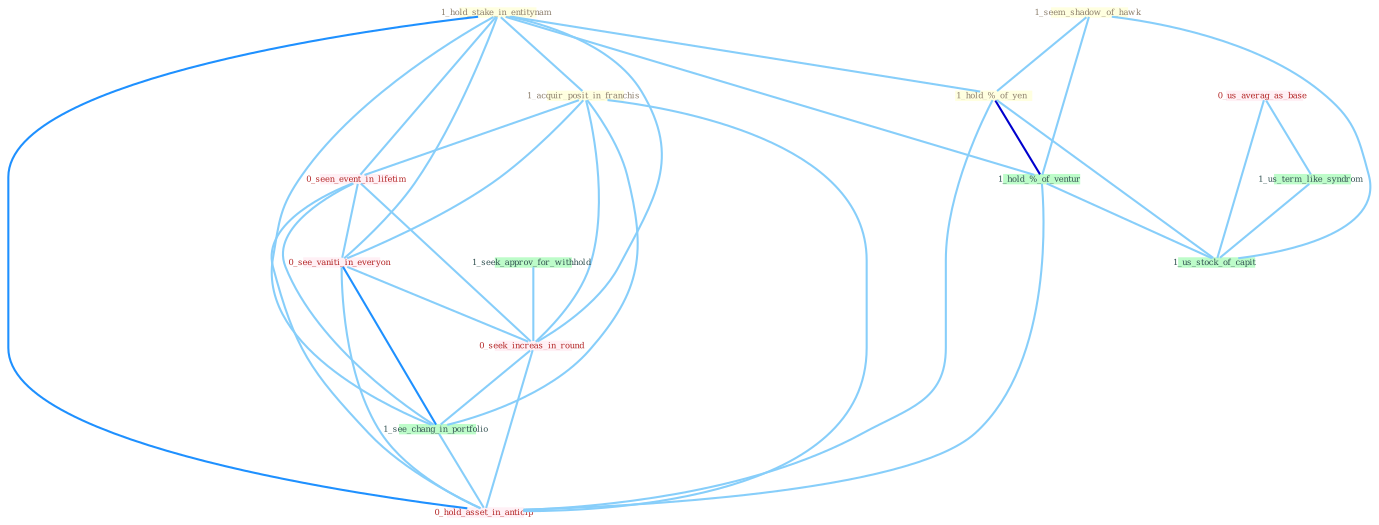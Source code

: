 Graph G{ 
    node
    [shape=polygon,style=filled,width=.5,height=.06,color="#BDFCC9",fixedsize=true,fontsize=4,
    fontcolor="#2f4f4f"];
    {node
    [color="#ffffe0", fontcolor="#8b7d6b"] "1_hold_stake_in_entitynam " "1_seem_shadow_of_hawk " "1_acquir_posit_in_franchis " "1_hold_%_of_yen "}
{node [color="#fff0f5", fontcolor="#b22222"] "0_seen_event_in_lifetim " "0_us_averag_as_base " "0_see_vaniti_in_everyon " "0_seek_increas_in_round " "0_hold_asset_in_anticip "}
edge [color="#B0E2FF"];

	"1_hold_stake_in_entitynam " -- "1_acquir_posit_in_franchis " [w="1", color="#87cefa" ];
	"1_hold_stake_in_entitynam " -- "1_hold_%_of_yen " [w="1", color="#87cefa" ];
	"1_hold_stake_in_entitynam " -- "0_seen_event_in_lifetim " [w="1", color="#87cefa" ];
	"1_hold_stake_in_entitynam " -- "1_hold_%_of_ventur " [w="1", color="#87cefa" ];
	"1_hold_stake_in_entitynam " -- "0_see_vaniti_in_everyon " [w="1", color="#87cefa" ];
	"1_hold_stake_in_entitynam " -- "0_seek_increas_in_round " [w="1", color="#87cefa" ];
	"1_hold_stake_in_entitynam " -- "1_see_chang_in_portfolio " [w="1", color="#87cefa" ];
	"1_hold_stake_in_entitynam " -- "0_hold_asset_in_anticip " [w="2", color="#1e90ff" , len=0.8];
	"1_seem_shadow_of_hawk " -- "1_hold_%_of_yen " [w="1", color="#87cefa" ];
	"1_seem_shadow_of_hawk " -- "1_hold_%_of_ventur " [w="1", color="#87cefa" ];
	"1_seem_shadow_of_hawk " -- "1_us_stock_of_capit " [w="1", color="#87cefa" ];
	"1_acquir_posit_in_franchis " -- "0_seen_event_in_lifetim " [w="1", color="#87cefa" ];
	"1_acquir_posit_in_franchis " -- "0_see_vaniti_in_everyon " [w="1", color="#87cefa" ];
	"1_acquir_posit_in_franchis " -- "0_seek_increas_in_round " [w="1", color="#87cefa" ];
	"1_acquir_posit_in_franchis " -- "1_see_chang_in_portfolio " [w="1", color="#87cefa" ];
	"1_acquir_posit_in_franchis " -- "0_hold_asset_in_anticip " [w="1", color="#87cefa" ];
	"1_hold_%_of_yen " -- "1_hold_%_of_ventur " [w="3", color="#0000cd" , len=0.6];
	"1_hold_%_of_yen " -- "1_us_stock_of_capit " [w="1", color="#87cefa" ];
	"1_hold_%_of_yen " -- "0_hold_asset_in_anticip " [w="1", color="#87cefa" ];
	"0_seen_event_in_lifetim " -- "0_see_vaniti_in_everyon " [w="1", color="#87cefa" ];
	"0_seen_event_in_lifetim " -- "0_seek_increas_in_round " [w="1", color="#87cefa" ];
	"0_seen_event_in_lifetim " -- "1_see_chang_in_portfolio " [w="1", color="#87cefa" ];
	"0_seen_event_in_lifetim " -- "0_hold_asset_in_anticip " [w="1", color="#87cefa" ];
	"0_us_averag_as_base " -- "1_us_term_like_syndrom " [w="1", color="#87cefa" ];
	"0_us_averag_as_base " -- "1_us_stock_of_capit " [w="1", color="#87cefa" ];
	"1_us_term_like_syndrom " -- "1_us_stock_of_capit " [w="1", color="#87cefa" ];
	"1_seek_approv_for_withhold " -- "0_seek_increas_in_round " [w="1", color="#87cefa" ];
	"1_hold_%_of_ventur " -- "1_us_stock_of_capit " [w="1", color="#87cefa" ];
	"1_hold_%_of_ventur " -- "0_hold_asset_in_anticip " [w="1", color="#87cefa" ];
	"0_see_vaniti_in_everyon " -- "0_seek_increas_in_round " [w="1", color="#87cefa" ];
	"0_see_vaniti_in_everyon " -- "1_see_chang_in_portfolio " [w="2", color="#1e90ff" , len=0.8];
	"0_see_vaniti_in_everyon " -- "0_hold_asset_in_anticip " [w="1", color="#87cefa" ];
	"0_seek_increas_in_round " -- "1_see_chang_in_portfolio " [w="1", color="#87cefa" ];
	"0_seek_increas_in_round " -- "0_hold_asset_in_anticip " [w="1", color="#87cefa" ];
	"1_see_chang_in_portfolio " -- "0_hold_asset_in_anticip " [w="1", color="#87cefa" ];
}